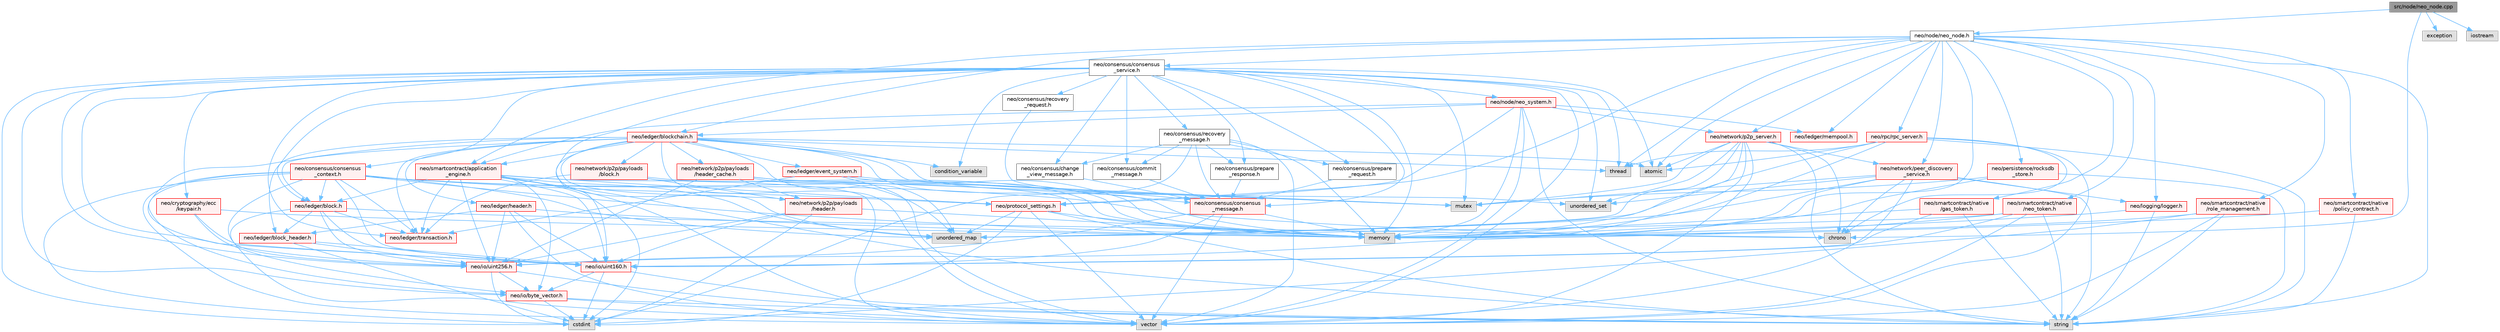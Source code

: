 digraph "src/node/neo_node.cpp"
{
 // LATEX_PDF_SIZE
  bgcolor="transparent";
  edge [fontname=Helvetica,fontsize=10,labelfontname=Helvetica,labelfontsize=10];
  node [fontname=Helvetica,fontsize=10,shape=box,height=0.2,width=0.4];
  Node1 [id="Node000001",label="src/node/neo_node.cpp",height=0.2,width=0.4,color="gray40", fillcolor="grey60", style="filled", fontcolor="black",tooltip=" "];
  Node1 -> Node2 [id="edge1_Node000001_Node000002",color="steelblue1",style="solid",tooltip=" "];
  Node2 [id="Node000002",label="neo/node/neo_node.h",height=0.2,width=0.4,color="grey40", fillcolor="white", style="filled",URL="$neo__node_8h.html",tooltip=" "];
  Node2 -> Node3 [id="edge2_Node000002_Node000003",color="steelblue1",style="solid",tooltip=" "];
  Node3 [id="Node000003",label="atomic",height=0.2,width=0.4,color="grey60", fillcolor="#E0E0E0", style="filled",tooltip=" "];
  Node2 -> Node4 [id="edge3_Node000002_Node000004",color="steelblue1",style="solid",tooltip=" "];
  Node4 [id="Node000004",label="memory",height=0.2,width=0.4,color="grey60", fillcolor="#E0E0E0", style="filled",tooltip=" "];
  Node2 -> Node5 [id="edge4_Node000002_Node000005",color="steelblue1",style="solid",tooltip=" "];
  Node5 [id="Node000005",label="string",height=0.2,width=0.4,color="grey60", fillcolor="#E0E0E0", style="filled",tooltip=" "];
  Node2 -> Node6 [id="edge5_Node000002_Node000006",color="steelblue1",style="solid",tooltip=" "];
  Node6 [id="Node000006",label="thread",height=0.2,width=0.4,color="grey60", fillcolor="#E0E0E0", style="filled",tooltip=" "];
  Node2 -> Node7 [id="edge6_Node000002_Node000007",color="steelblue1",style="solid",tooltip=" "];
  Node7 [id="Node000007",label="neo/consensus/consensus\l_service.h",height=0.2,width=0.4,color="grey40", fillcolor="white", style="filled",URL="$consensus__service_8h.html",tooltip=" "];
  Node7 -> Node8 [id="edge7_Node000007_Node000008",color="steelblue1",style="solid",tooltip=" "];
  Node8 [id="Node000008",label="neo/consensus/change\l_view_message.h",height=0.2,width=0.4,color="grey40", fillcolor="white", style="filled",URL="$change__view__message_8h.html",tooltip=" "];
  Node8 -> Node9 [id="edge8_Node000008_Node000009",color="steelblue1",style="solid",tooltip=" "];
  Node9 [id="Node000009",label="neo/consensus/consensus\l_message.h",height=0.2,width=0.4,color="red", fillcolor="#FFF0F0", style="filled",URL="$consensus__message_8h.html",tooltip=" "];
  Node9 -> Node17 [id="edge9_Node000009_Node000017",color="steelblue1",style="solid",tooltip=" "];
  Node17 [id="Node000017",label="neo/io/uint160.h",height=0.2,width=0.4,color="red", fillcolor="#FFF0F0", style="filled",URL="$uint160_8h.html",tooltip=" "];
  Node17 -> Node16 [id="edge10_Node000017_Node000016",color="steelblue1",style="solid",tooltip=" "];
  Node16 [id="Node000016",label="neo/io/byte_vector.h",height=0.2,width=0.4,color="red", fillcolor="#FFF0F0", style="filled",URL="$io_2byte__vector_8h.html",tooltip=" "];
  Node16 -> Node12 [id="edge11_Node000016_Node000012",color="steelblue1",style="solid",tooltip=" "];
  Node12 [id="Node000012",label="cstdint",height=0.2,width=0.4,color="grey60", fillcolor="#E0E0E0", style="filled",tooltip=" "];
  Node16 -> Node5 [id="edge12_Node000016_Node000005",color="steelblue1",style="solid",tooltip=" "];
  Node16 -> Node15 [id="edge13_Node000016_Node000015",color="steelblue1",style="solid",tooltip=" "];
  Node15 [id="Node000015",label="vector",height=0.2,width=0.4,color="grey60", fillcolor="#E0E0E0", style="filled",tooltip=" "];
  Node17 -> Node12 [id="edge14_Node000017_Node000012",color="steelblue1",style="solid",tooltip=" "];
  Node17 -> Node5 [id="edge15_Node000017_Node000005",color="steelblue1",style="solid",tooltip=" "];
  Node9 -> Node20 [id="edge16_Node000009_Node000020",color="steelblue1",style="solid",tooltip=" "];
  Node20 [id="Node000020",label="neo/io/uint256.h",height=0.2,width=0.4,color="red", fillcolor="#FFF0F0", style="filled",URL="$uint256_8h.html",tooltip=" "];
  Node20 -> Node16 [id="edge17_Node000020_Node000016",color="steelblue1",style="solid",tooltip=" "];
  Node20 -> Node12 [id="edge18_Node000020_Node000012",color="steelblue1",style="solid",tooltip=" "];
  Node20 -> Node5 [id="edge19_Node000020_Node000005",color="steelblue1",style="solid",tooltip=" "];
  Node9 -> Node4 [id="edge20_Node000009_Node000004",color="steelblue1",style="solid",tooltip=" "];
  Node9 -> Node15 [id="edge21_Node000009_Node000015",color="steelblue1",style="solid",tooltip=" "];
  Node7 -> Node67 [id="edge22_Node000007_Node000067",color="steelblue1",style="solid",tooltip=" "];
  Node67 [id="Node000067",label="neo/consensus/commit\l_message.h",height=0.2,width=0.4,color="grey40", fillcolor="white", style="filled",URL="$commit__message_8h.html",tooltip=" "];
  Node67 -> Node9 [id="edge23_Node000067_Node000009",color="steelblue1",style="solid",tooltip=" "];
  Node7 -> Node68 [id="edge24_Node000007_Node000068",color="steelblue1",style="solid",tooltip=" "];
  Node68 [id="Node000068",label="neo/consensus/consensus\l_context.h",height=0.2,width=0.4,color="red", fillcolor="#FFF0F0", style="filled",URL="$consensus__context_8h.html",tooltip=" "];
  Node68 -> Node9 [id="edge25_Node000068_Node000009",color="steelblue1",style="solid",tooltip=" "];
  Node68 -> Node16 [id="edge26_Node000068_Node000016",color="steelblue1",style="solid",tooltip=" "];
  Node68 -> Node17 [id="edge27_Node000068_Node000017",color="steelblue1",style="solid",tooltip=" "];
  Node68 -> Node20 [id="edge28_Node000068_Node000020",color="steelblue1",style="solid",tooltip=" "];
  Node68 -> Node73 [id="edge29_Node000068_Node000073",color="steelblue1",style="solid",tooltip=" "];
  Node73 [id="Node000073",label="neo/ledger/block.h",height=0.2,width=0.4,color="red", fillcolor="#FFF0F0", style="filled",URL="$ledger_2block_8h.html",tooltip=" "];
  Node73 -> Node17 [id="edge30_Node000073_Node000017",color="steelblue1",style="solid",tooltip=" "];
  Node73 -> Node20 [id="edge31_Node000073_Node000020",color="steelblue1",style="solid",tooltip=" "];
  Node73 -> Node74 [id="edge32_Node000073_Node000074",color="steelblue1",style="solid",tooltip=" "];
  Node74 [id="Node000074",label="neo/ledger/block_header.h",height=0.2,width=0.4,color="red", fillcolor="#FFF0F0", style="filled",URL="$block__header_8h.html",tooltip=" "];
  Node74 -> Node17 [id="edge33_Node000074_Node000017",color="steelblue1",style="solid",tooltip=" "];
  Node74 -> Node20 [id="edge34_Node000074_Node000020",color="steelblue1",style="solid",tooltip=" "];
  Node74 -> Node12 [id="edge35_Node000074_Node000012",color="steelblue1",style="solid",tooltip=" "];
  Node73 -> Node75 [id="edge36_Node000073_Node000075",color="steelblue1",style="solid",tooltip=" "];
  Node75 [id="Node000075",label="neo/ledger/transaction.h",height=0.2,width=0.4,color="red", fillcolor="#FFF0F0", style="filled",URL="$ledger_2transaction_8h.html",tooltip=" "];
  Node73 -> Node77 [id="edge37_Node000073_Node000077",color="steelblue1",style="solid",tooltip=" "];
  Node77 [id="Node000077",label="chrono",height=0.2,width=0.4,color="grey60", fillcolor="#E0E0E0", style="filled",tooltip=" "];
  Node73 -> Node15 [id="edge38_Node000073_Node000015",color="steelblue1",style="solid",tooltip=" "];
  Node68 -> Node75 [id="edge39_Node000068_Node000075",color="steelblue1",style="solid",tooltip=" "];
  Node68 -> Node102 [id="edge40_Node000068_Node000102",color="steelblue1",style="solid",tooltip=" "];
  Node102 [id="Node000102",label="neo/protocol_settings.h",height=0.2,width=0.4,color="red", fillcolor="#FFF0F0", style="filled",URL="$protocol__settings_8h.html",tooltip=" "];
  Node102 -> Node12 [id="edge41_Node000102_Node000012",color="steelblue1",style="solid",tooltip=" "];
  Node102 -> Node4 [id="edge42_Node000102_Node000004",color="steelblue1",style="solid",tooltip=" "];
  Node102 -> Node5 [id="edge43_Node000102_Node000005",color="steelblue1",style="solid",tooltip=" "];
  Node102 -> Node36 [id="edge44_Node000102_Node000036",color="steelblue1",style="solid",tooltip=" "];
  Node36 [id="Node000036",label="unordered_map",height=0.2,width=0.4,color="grey60", fillcolor="#E0E0E0", style="filled",tooltip=" "];
  Node102 -> Node15 [id="edge45_Node000102_Node000015",color="steelblue1",style="solid",tooltip=" "];
  Node68 -> Node77 [id="edge46_Node000068_Node000077",color="steelblue1",style="solid",tooltip=" "];
  Node68 -> Node12 [id="edge47_Node000068_Node000012",color="steelblue1",style="solid",tooltip=" "];
  Node68 -> Node4 [id="edge48_Node000068_Node000004",color="steelblue1",style="solid",tooltip=" "];
  Node68 -> Node36 [id="edge49_Node000068_Node000036",color="steelblue1",style="solid",tooltip=" "];
  Node68 -> Node15 [id="edge50_Node000068_Node000015",color="steelblue1",style="solid",tooltip=" "];
  Node7 -> Node9 [id="edge51_Node000007_Node000009",color="steelblue1",style="solid",tooltip=" "];
  Node7 -> Node138 [id="edge52_Node000007_Node000138",color="steelblue1",style="solid",tooltip=" "];
  Node138 [id="Node000138",label="neo/consensus/prepare\l_request.h",height=0.2,width=0.4,color="grey40", fillcolor="white", style="filled",URL="$prepare__request_8h.html",tooltip=" "];
  Node138 -> Node9 [id="edge53_Node000138_Node000009",color="steelblue1",style="solid",tooltip=" "];
  Node7 -> Node139 [id="edge54_Node000007_Node000139",color="steelblue1",style="solid",tooltip=" "];
  Node139 [id="Node000139",label="neo/consensus/prepare\l_response.h",height=0.2,width=0.4,color="grey40", fillcolor="white", style="filled",URL="$prepare__response_8h.html",tooltip=" "];
  Node139 -> Node9 [id="edge55_Node000139_Node000009",color="steelblue1",style="solid",tooltip=" "];
  Node7 -> Node140 [id="edge56_Node000007_Node000140",color="steelblue1",style="solid",tooltip=" "];
  Node140 [id="Node000140",label="neo/consensus/recovery\l_message.h",height=0.2,width=0.4,color="grey40", fillcolor="white", style="filled",URL="$recovery__message_8h.html",tooltip=" "];
  Node140 -> Node8 [id="edge57_Node000140_Node000008",color="steelblue1",style="solid",tooltip=" "];
  Node140 -> Node67 [id="edge58_Node000140_Node000067",color="steelblue1",style="solid",tooltip=" "];
  Node140 -> Node9 [id="edge59_Node000140_Node000009",color="steelblue1",style="solid",tooltip=" "];
  Node140 -> Node138 [id="edge60_Node000140_Node000138",color="steelblue1",style="solid",tooltip=" "];
  Node140 -> Node139 [id="edge61_Node000140_Node000139",color="steelblue1",style="solid",tooltip=" "];
  Node140 -> Node12 [id="edge62_Node000140_Node000012",color="steelblue1",style="solid",tooltip=" "];
  Node140 -> Node4 [id="edge63_Node000140_Node000004",color="steelblue1",style="solid",tooltip=" "];
  Node140 -> Node15 [id="edge64_Node000140_Node000015",color="steelblue1",style="solid",tooltip=" "];
  Node7 -> Node141 [id="edge65_Node000007_Node000141",color="steelblue1",style="solid",tooltip=" "];
  Node141 [id="Node000141",label="neo/consensus/recovery\l_request.h",height=0.2,width=0.4,color="grey40", fillcolor="white", style="filled",URL="$recovery__request_8h.html",tooltip=" "];
  Node141 -> Node9 [id="edge66_Node000141_Node000009",color="steelblue1",style="solid",tooltip=" "];
  Node7 -> Node142 [id="edge67_Node000007_Node000142",color="steelblue1",style="solid",tooltip=" "];
  Node142 [id="Node000142",label="neo/cryptography/ecc\l/keypair.h",height=0.2,width=0.4,color="red", fillcolor="#FFF0F0", style="filled",URL="$keypair_8h.html",tooltip=" "];
  Node142 -> Node16 [id="edge68_Node000142_Node000016",color="steelblue1",style="solid",tooltip=" "];
  Node142 -> Node17 [id="edge69_Node000142_Node000017",color="steelblue1",style="solid",tooltip=" "];
  Node142 -> Node4 [id="edge70_Node000142_Node000004",color="steelblue1",style="solid",tooltip=" "];
  Node7 -> Node16 [id="edge71_Node000007_Node000016",color="steelblue1",style="solid",tooltip=" "];
  Node7 -> Node17 [id="edge72_Node000007_Node000017",color="steelblue1",style="solid",tooltip=" "];
  Node7 -> Node20 [id="edge73_Node000007_Node000020",color="steelblue1",style="solid",tooltip=" "];
  Node7 -> Node73 [id="edge74_Node000007_Node000073",color="steelblue1",style="solid",tooltip=" "];
  Node7 -> Node75 [id="edge75_Node000007_Node000075",color="steelblue1",style="solid",tooltip=" "];
  Node7 -> Node143 [id="edge76_Node000007_Node000143",color="steelblue1",style="solid",tooltip=" "];
  Node143 [id="Node000143",label="neo/node/neo_system.h",height=0.2,width=0.4,color="red", fillcolor="#FFF0F0", style="filled",URL="$node_2neo__system_8h.html",tooltip=" "];
  Node143 -> Node80 [id="edge77_Node000143_Node000080",color="steelblue1",style="solid",tooltip=" "];
  Node80 [id="Node000080",label="neo/ledger/blockchain.h",height=0.2,width=0.4,color="red", fillcolor="#FFF0F0", style="filled",URL="$blockchain_8h.html",tooltip=" "];
  Node80 -> Node73 [id="edge78_Node000080_Node000073",color="steelblue1",style="solid",tooltip=" "];
  Node80 -> Node74 [id="edge79_Node000080_Node000074",color="steelblue1",style="solid",tooltip=" "];
  Node80 -> Node81 [id="edge80_Node000080_Node000081",color="steelblue1",style="solid",tooltip=" "];
  Node81 [id="Node000081",label="neo/ledger/event_system.h",height=0.2,width=0.4,color="red", fillcolor="#FFF0F0", style="filled",URL="$event__system_8h.html",tooltip=" "];
  Node81 -> Node4 [id="edge81_Node000081_Node000004",color="steelblue1",style="solid",tooltip=" "];
  Node81 -> Node82 [id="edge82_Node000081_Node000082",color="steelblue1",style="solid",tooltip=" "];
  Node82 [id="Node000082",label="mutex",height=0.2,width=0.4,color="grey60", fillcolor="#E0E0E0", style="filled",tooltip=" "];
  Node81 -> Node15 [id="edge83_Node000081_Node000015",color="steelblue1",style="solid",tooltip=" "];
  Node81 -> Node75 [id="edge84_Node000081_Node000075",color="steelblue1",style="solid",tooltip=" "];
  Node80 -> Node83 [id="edge85_Node000080_Node000083",color="steelblue1",style="solid",tooltip=" "];
  Node83 [id="Node000083",label="neo/ledger/header.h",height=0.2,width=0.4,color="red", fillcolor="#FFF0F0", style="filled",URL="$ledger_2header_8h.html",tooltip=" "];
  Node83 -> Node17 [id="edge86_Node000083_Node000017",color="steelblue1",style="solid",tooltip=" "];
  Node83 -> Node20 [id="edge87_Node000083_Node000020",color="steelblue1",style="solid",tooltip=" "];
  Node83 -> Node74 [id="edge88_Node000083_Node000074",color="steelblue1",style="solid",tooltip=" "];
  Node83 -> Node4 [id="edge89_Node000083_Node000004",color="steelblue1",style="solid",tooltip=" "];
  Node83 -> Node15 [id="edge90_Node000083_Node000015",color="steelblue1",style="solid",tooltip=" "];
  Node80 -> Node75 [id="edge91_Node000080_Node000075",color="steelblue1",style="solid",tooltip=" "];
  Node80 -> Node96 [id="edge92_Node000080_Node000096",color="steelblue1",style="solid",tooltip=" "];
  Node96 [id="Node000096",label="neo/network/p2p/payloads\l/block.h",height=0.2,width=0.4,color="red", fillcolor="#FFF0F0", style="filled",URL="$network_2p2p_2payloads_2block_8h.html",tooltip=" "];
  Node96 -> Node75 [id="edge93_Node000096_Node000075",color="steelblue1",style="solid",tooltip=" "];
  Node96 -> Node97 [id="edge94_Node000096_Node000097",color="steelblue1",style="solid",tooltip=" "];
  Node97 [id="Node000097",label="neo/network/p2p/payloads\l/header.h",height=0.2,width=0.4,color="red", fillcolor="#FFF0F0", style="filled",URL="$network_2p2p_2payloads_2header_8h.html",tooltip=" "];
  Node97 -> Node17 [id="edge95_Node000097_Node000017",color="steelblue1",style="solid",tooltip=" "];
  Node97 -> Node20 [id="edge96_Node000097_Node000020",color="steelblue1",style="solid",tooltip=" "];
  Node97 -> Node12 [id="edge97_Node000097_Node000012",color="steelblue1",style="solid",tooltip=" "];
  Node97 -> Node4 [id="edge98_Node000097_Node000004",color="steelblue1",style="solid",tooltip=" "];
  Node96 -> Node4 [id="edge99_Node000096_Node000004",color="steelblue1",style="solid",tooltip=" "];
  Node96 -> Node15 [id="edge100_Node000096_Node000015",color="steelblue1",style="solid",tooltip=" "];
  Node80 -> Node97 [id="edge101_Node000080_Node000097",color="steelblue1",style="solid",tooltip=" "];
  Node80 -> Node98 [id="edge102_Node000080_Node000098",color="steelblue1",style="solid",tooltip=" "];
  Node98 [id="Node000098",label="neo/network/p2p/payloads\l/header_cache.h",height=0.2,width=0.4,color="red", fillcolor="#FFF0F0", style="filled",URL="$network_2p2p_2payloads_2header__cache_8h.html",tooltip=" "];
  Node98 -> Node20 [id="edge103_Node000098_Node000020",color="steelblue1",style="solid",tooltip=" "];
  Node98 -> Node97 [id="edge104_Node000098_Node000097",color="steelblue1",style="solid",tooltip=" "];
  Node98 -> Node4 [id="edge105_Node000098_Node000004",color="steelblue1",style="solid",tooltip=" "];
  Node98 -> Node82 [id="edge106_Node000098_Node000082",color="steelblue1",style="solid",tooltip=" "];
  Node98 -> Node36 [id="edge107_Node000098_Node000036",color="steelblue1",style="solid",tooltip=" "];
  Node80 -> Node17 [id="edge108_Node000080_Node000017",color="steelblue1",style="solid",tooltip=" "];
  Node80 -> Node20 [id="edge109_Node000080_Node000020",color="steelblue1",style="solid",tooltip=" "];
  Node80 -> Node101 [id="edge110_Node000080_Node000101",color="steelblue1",style="solid",tooltip=" "];
  Node101 [id="Node000101",label="neo/smartcontract/application\l_engine.h",height=0.2,width=0.4,color="red", fillcolor="#FFF0F0", style="filled",URL="$application__engine_8h.html",tooltip=" "];
  Node101 -> Node16 [id="edge111_Node000101_Node000016",color="steelblue1",style="solid",tooltip=" "];
  Node101 -> Node17 [id="edge112_Node000101_Node000017",color="steelblue1",style="solid",tooltip=" "];
  Node101 -> Node20 [id="edge113_Node000101_Node000020",color="steelblue1",style="solid",tooltip=" "];
  Node101 -> Node73 [id="edge114_Node000101_Node000073",color="steelblue1",style="solid",tooltip=" "];
  Node101 -> Node75 [id="edge115_Node000101_Node000075",color="steelblue1",style="solid",tooltip=" "];
  Node101 -> Node102 [id="edge116_Node000101_Node000102",color="steelblue1",style="solid",tooltip=" "];
  Node101 -> Node12 [id="edge117_Node000101_Node000012",color="steelblue1",style="solid",tooltip=" "];
  Node101 -> Node4 [id="edge118_Node000101_Node000004",color="steelblue1",style="solid",tooltip=" "];
  Node101 -> Node5 [id="edge119_Node000101_Node000005",color="steelblue1",style="solid",tooltip=" "];
  Node101 -> Node36 [id="edge120_Node000101_Node000036",color="steelblue1",style="solid",tooltip=" "];
  Node101 -> Node15 [id="edge121_Node000101_Node000015",color="steelblue1",style="solid",tooltip=" "];
  Node80 -> Node3 [id="edge122_Node000080_Node000003",color="steelblue1",style="solid",tooltip=" "];
  Node80 -> Node123 [id="edge123_Node000080_Node000123",color="steelblue1",style="solid",tooltip=" "];
  Node123 [id="Node000123",label="condition_variable",height=0.2,width=0.4,color="grey60", fillcolor="#E0E0E0", style="filled",tooltip=" "];
  Node80 -> Node4 [id="edge124_Node000080_Node000004",color="steelblue1",style="solid",tooltip=" "];
  Node80 -> Node82 [id="edge125_Node000080_Node000082",color="steelblue1",style="solid",tooltip=" "];
  Node80 -> Node6 [id="edge126_Node000080_Node000006",color="steelblue1",style="solid",tooltip=" "];
  Node80 -> Node36 [id="edge127_Node000080_Node000036",color="steelblue1",style="solid",tooltip=" "];
  Node80 -> Node119 [id="edge128_Node000080_Node000119",color="steelblue1",style="solid",tooltip=" "];
  Node119 [id="Node000119",label="unordered_set",height=0.2,width=0.4,color="grey60", fillcolor="#E0E0E0", style="filled",tooltip=" "];
  Node80 -> Node15 [id="edge129_Node000080_Node000015",color="steelblue1",style="solid",tooltip=" "];
  Node143 -> Node144 [id="edge130_Node000143_Node000144",color="steelblue1",style="solid",tooltip=" "];
  Node144 [id="Node000144",label="neo/ledger/mempool.h",height=0.2,width=0.4,color="red", fillcolor="#FFF0F0", style="filled",URL="$mempool_8h.html",tooltip=" "];
  Node143 -> Node145 [id="edge131_Node000143_Node000145",color="steelblue1",style="solid",tooltip=" "];
  Node145 [id="Node000145",label="neo/network/p2p_server.h",height=0.2,width=0.4,color="red", fillcolor="#FFF0F0", style="filled",URL="$p2p__server_8h.html",tooltip=" "];
  Node145 -> Node20 [id="edge132_Node000145_Node000020",color="steelblue1",style="solid",tooltip=" "];
  Node145 -> Node150 [id="edge133_Node000145_Node000150",color="steelblue1",style="solid",tooltip=" "];
  Node150 [id="Node000150",label="neo/network/peer_discovery\l_service.h",height=0.2,width=0.4,color="red", fillcolor="#FFF0F0", style="filled",URL="$peer__discovery__service_8h.html",tooltip=" "];
  Node150 -> Node151 [id="edge134_Node000150_Node000151",color="steelblue1",style="solid",tooltip=" "];
  Node151 [id="Node000151",label="neo/logging/logger.h",height=0.2,width=0.4,color="red", fillcolor="#FFF0F0", style="filled",URL="$logger_8h.html",tooltip="Simple logging interface for Neo C++ implementation."];
  Node151 -> Node4 [id="edge135_Node000151_Node000004",color="steelblue1",style="solid",tooltip=" "];
  Node151 -> Node5 [id="edge136_Node000151_Node000005",color="steelblue1",style="solid",tooltip=" "];
  Node150 -> Node77 [id="edge137_Node000150_Node000077",color="steelblue1",style="solid",tooltip=" "];
  Node150 -> Node4 [id="edge138_Node000150_Node000004",color="steelblue1",style="solid",tooltip=" "];
  Node150 -> Node82 [id="edge139_Node000150_Node000082",color="steelblue1",style="solid",tooltip=" "];
  Node150 -> Node5 [id="edge140_Node000150_Node000005",color="steelblue1",style="solid",tooltip=" "];
  Node150 -> Node36 [id="edge141_Node000150_Node000036",color="steelblue1",style="solid",tooltip=" "];
  Node150 -> Node119 [id="edge142_Node000150_Node000119",color="steelblue1",style="solid",tooltip=" "];
  Node150 -> Node15 [id="edge143_Node000150_Node000015",color="steelblue1",style="solid",tooltip=" "];
  Node145 -> Node3 [id="edge144_Node000145_Node000003",color="steelblue1",style="solid",tooltip=" "];
  Node145 -> Node77 [id="edge145_Node000145_Node000077",color="steelblue1",style="solid",tooltip=" "];
  Node145 -> Node4 [id="edge146_Node000145_Node000004",color="steelblue1",style="solid",tooltip=" "];
  Node145 -> Node82 [id="edge147_Node000145_Node000082",color="steelblue1",style="solid",tooltip=" "];
  Node145 -> Node5 [id="edge148_Node000145_Node000005",color="steelblue1",style="solid",tooltip=" "];
  Node145 -> Node36 [id="edge149_Node000145_Node000036",color="steelblue1",style="solid",tooltip=" "];
  Node145 -> Node119 [id="edge150_Node000145_Node000119",color="steelblue1",style="solid",tooltip=" "];
  Node145 -> Node15 [id="edge151_Node000145_Node000015",color="steelblue1",style="solid",tooltip=" "];
  Node143 -> Node102 [id="edge152_Node000143_Node000102",color="steelblue1",style="solid",tooltip=" "];
  Node143 -> Node101 [id="edge153_Node000143_Node000101",color="steelblue1",style="solid",tooltip=" "];
  Node143 -> Node4 [id="edge154_Node000143_Node000004",color="steelblue1",style="solid",tooltip=" "];
  Node143 -> Node5 [id="edge155_Node000143_Node000005",color="steelblue1",style="solid",tooltip=" "];
  Node143 -> Node15 [id="edge156_Node000143_Node000015",color="steelblue1",style="solid",tooltip=" "];
  Node7 -> Node3 [id="edge157_Node000007_Node000003",color="steelblue1",style="solid",tooltip=" "];
  Node7 -> Node123 [id="edge158_Node000007_Node000123",color="steelblue1",style="solid",tooltip=" "];
  Node7 -> Node12 [id="edge159_Node000007_Node000012",color="steelblue1",style="solid",tooltip=" "];
  Node7 -> Node4 [id="edge160_Node000007_Node000004",color="steelblue1",style="solid",tooltip=" "];
  Node7 -> Node82 [id="edge161_Node000007_Node000082",color="steelblue1",style="solid",tooltip=" "];
  Node7 -> Node6 [id="edge162_Node000007_Node000006",color="steelblue1",style="solid",tooltip=" "];
  Node7 -> Node36 [id="edge163_Node000007_Node000036",color="steelblue1",style="solid",tooltip=" "];
  Node7 -> Node119 [id="edge164_Node000007_Node000119",color="steelblue1",style="solid",tooltip=" "];
  Node7 -> Node15 [id="edge165_Node000007_Node000015",color="steelblue1",style="solid",tooltip=" "];
  Node2 -> Node80 [id="edge166_Node000002_Node000080",color="steelblue1",style="solid",tooltip=" "];
  Node2 -> Node144 [id="edge167_Node000002_Node000144",color="steelblue1",style="solid",tooltip=" "];
  Node2 -> Node151 [id="edge168_Node000002_Node000151",color="steelblue1",style="solid",tooltip=" "];
  Node2 -> Node145 [id="edge169_Node000002_Node000145",color="steelblue1",style="solid",tooltip=" "];
  Node2 -> Node150 [id="edge170_Node000002_Node000150",color="steelblue1",style="solid",tooltip=" "];
  Node2 -> Node164 [id="edge171_Node000002_Node000164",color="steelblue1",style="solid",tooltip=" "];
  Node164 [id="Node000164",label="neo/persistence/rocksdb\l_store.h",height=0.2,width=0.4,color="red", fillcolor="#FFF0F0", style="filled",URL="$rocksdb__store_8h.html",tooltip=" "];
  Node164 -> Node4 [id="edge172_Node000164_Node000004",color="steelblue1",style="solid",tooltip=" "];
  Node164 -> Node82 [id="edge173_Node000164_Node000082",color="steelblue1",style="solid",tooltip=" "];
  Node164 -> Node5 [id="edge174_Node000164_Node000005",color="steelblue1",style="solid",tooltip=" "];
  Node2 -> Node102 [id="edge175_Node000002_Node000102",color="steelblue1",style="solid",tooltip=" "];
  Node2 -> Node167 [id="edge176_Node000002_Node000167",color="steelblue1",style="solid",tooltip=" "];
  Node167 [id="Node000167",label="neo/rpc/rpc_server.h",height=0.2,width=0.4,color="red", fillcolor="#FFF0F0", style="filled",URL="$rpc__server_8h.html",tooltip=" "];
  Node167 -> Node3 [id="edge177_Node000167_Node000003",color="steelblue1",style="solid",tooltip=" "];
  Node167 -> Node77 [id="edge178_Node000167_Node000077",color="steelblue1",style="solid",tooltip=" "];
  Node167 -> Node4 [id="edge179_Node000167_Node000004",color="steelblue1",style="solid",tooltip=" "];
  Node167 -> Node5 [id="edge180_Node000167_Node000005",color="steelblue1",style="solid",tooltip=" "];
  Node167 -> Node6 [id="edge181_Node000167_Node000006",color="steelblue1",style="solid",tooltip=" "];
  Node167 -> Node36 [id="edge182_Node000167_Node000036",color="steelblue1",style="solid",tooltip=" "];
  Node167 -> Node15 [id="edge183_Node000167_Node000015",color="steelblue1",style="solid",tooltip=" "];
  Node2 -> Node101 [id="edge184_Node000002_Node000101",color="steelblue1",style="solid",tooltip=" "];
  Node2 -> Node129 [id="edge185_Node000002_Node000129",color="steelblue1",style="solid",tooltip=" "];
  Node129 [id="Node000129",label="neo/smartcontract/native\l/gas_token.h",height=0.2,width=0.4,color="red", fillcolor="#FFF0F0", style="filled",URL="$gas__token_8h.html",tooltip=" "];
  Node129 -> Node17 [id="edge186_Node000129_Node000017",color="steelblue1",style="solid",tooltip=" "];
  Node129 -> Node4 [id="edge187_Node000129_Node000004",color="steelblue1",style="solid",tooltip=" "];
  Node129 -> Node5 [id="edge188_Node000129_Node000005",color="steelblue1",style="solid",tooltip=" "];
  Node2 -> Node134 [id="edge189_Node000002_Node000134",color="steelblue1",style="solid",tooltip=" "];
  Node134 [id="Node000134",label="neo/smartcontract/native\l/neo_token.h",height=0.2,width=0.4,color="red", fillcolor="#FFF0F0", style="filled",URL="$neo__token_8h.html",tooltip=" "];
  Node134 -> Node17 [id="edge190_Node000134_Node000017",color="steelblue1",style="solid",tooltip=" "];
  Node134 -> Node4 [id="edge191_Node000134_Node000004",color="steelblue1",style="solid",tooltip=" "];
  Node134 -> Node5 [id="edge192_Node000134_Node000005",color="steelblue1",style="solid",tooltip=" "];
  Node134 -> Node36 [id="edge193_Node000134_Node000036",color="steelblue1",style="solid",tooltip=" "];
  Node134 -> Node15 [id="edge194_Node000134_Node000015",color="steelblue1",style="solid",tooltip=" "];
  Node2 -> Node197 [id="edge195_Node000002_Node000197",color="steelblue1",style="solid",tooltip=" "];
  Node197 [id="Node000197",label="neo/smartcontract/native\l/policy_contract.h",height=0.2,width=0.4,color="red", fillcolor="#FFF0F0", style="filled",URL="$policy__contract_8h.html",tooltip=" "];
  Node197 -> Node4 [id="edge196_Node000197_Node000004",color="steelblue1",style="solid",tooltip=" "];
  Node197 -> Node5 [id="edge197_Node000197_Node000005",color="steelblue1",style="solid",tooltip=" "];
  Node2 -> Node135 [id="edge198_Node000002_Node000135",color="steelblue1",style="solid",tooltip=" "];
  Node135 [id="Node000135",label="neo/smartcontract/native\l/role_management.h",height=0.2,width=0.4,color="red", fillcolor="#FFF0F0", style="filled",URL="$role__management_8h.html",tooltip=" "];
  Node135 -> Node12 [id="edge199_Node000135_Node000012",color="steelblue1",style="solid",tooltip=" "];
  Node135 -> Node4 [id="edge200_Node000135_Node000004",color="steelblue1",style="solid",tooltip=" "];
  Node135 -> Node5 [id="edge201_Node000135_Node000005",color="steelblue1",style="solid",tooltip=" "];
  Node135 -> Node15 [id="edge202_Node000135_Node000015",color="steelblue1",style="solid",tooltip=" "];
  Node1 -> Node77 [id="edge203_Node000001_Node000077",color="steelblue1",style="solid",tooltip=" "];
  Node1 -> Node38 [id="edge204_Node000001_Node000038",color="steelblue1",style="solid",tooltip=" "];
  Node38 [id="Node000038",label="exception",height=0.2,width=0.4,color="grey60", fillcolor="#E0E0E0", style="filled",tooltip=" "];
  Node1 -> Node166 [id="edge205_Node000001_Node000166",color="steelblue1",style="solid",tooltip=" "];
  Node166 [id="Node000166",label="iostream",height=0.2,width=0.4,color="grey60", fillcolor="#E0E0E0", style="filled",tooltip=" "];
}
